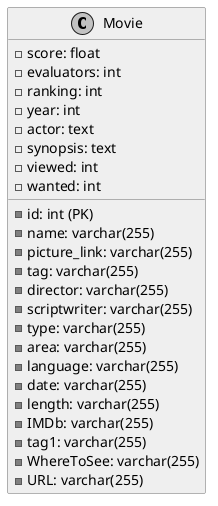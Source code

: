 @startuml
' 设置皮肤参数
skinparam monochrome true
skinparam class {
    BackgroundColor #EEEEFF
    BorderColor #6666AA
    ArrowColor #6666AA
}

class Movie {
    -id: int (PK)
    -name: varchar(255)
    -picture_link: varchar(255)
    -score: float
    -evaluators: int
    -tag: varchar(255)
    -ranking: int
    -year: int
    -director: varchar(255)
    -scriptwriter: varchar(255)
    -actor: text
    -type: varchar(255)
    -area: varchar(255)
    -language: varchar(255)
    -date: varchar(255)
    -length: varchar(255)
    -IMDb: varchar(255)
    -tag1: varchar(255)
    -synopsis: text
    -viewed: int
    -wanted: int
    -WhereToSee: varchar(255)
    -URL: varchar(255)
}
@enduml